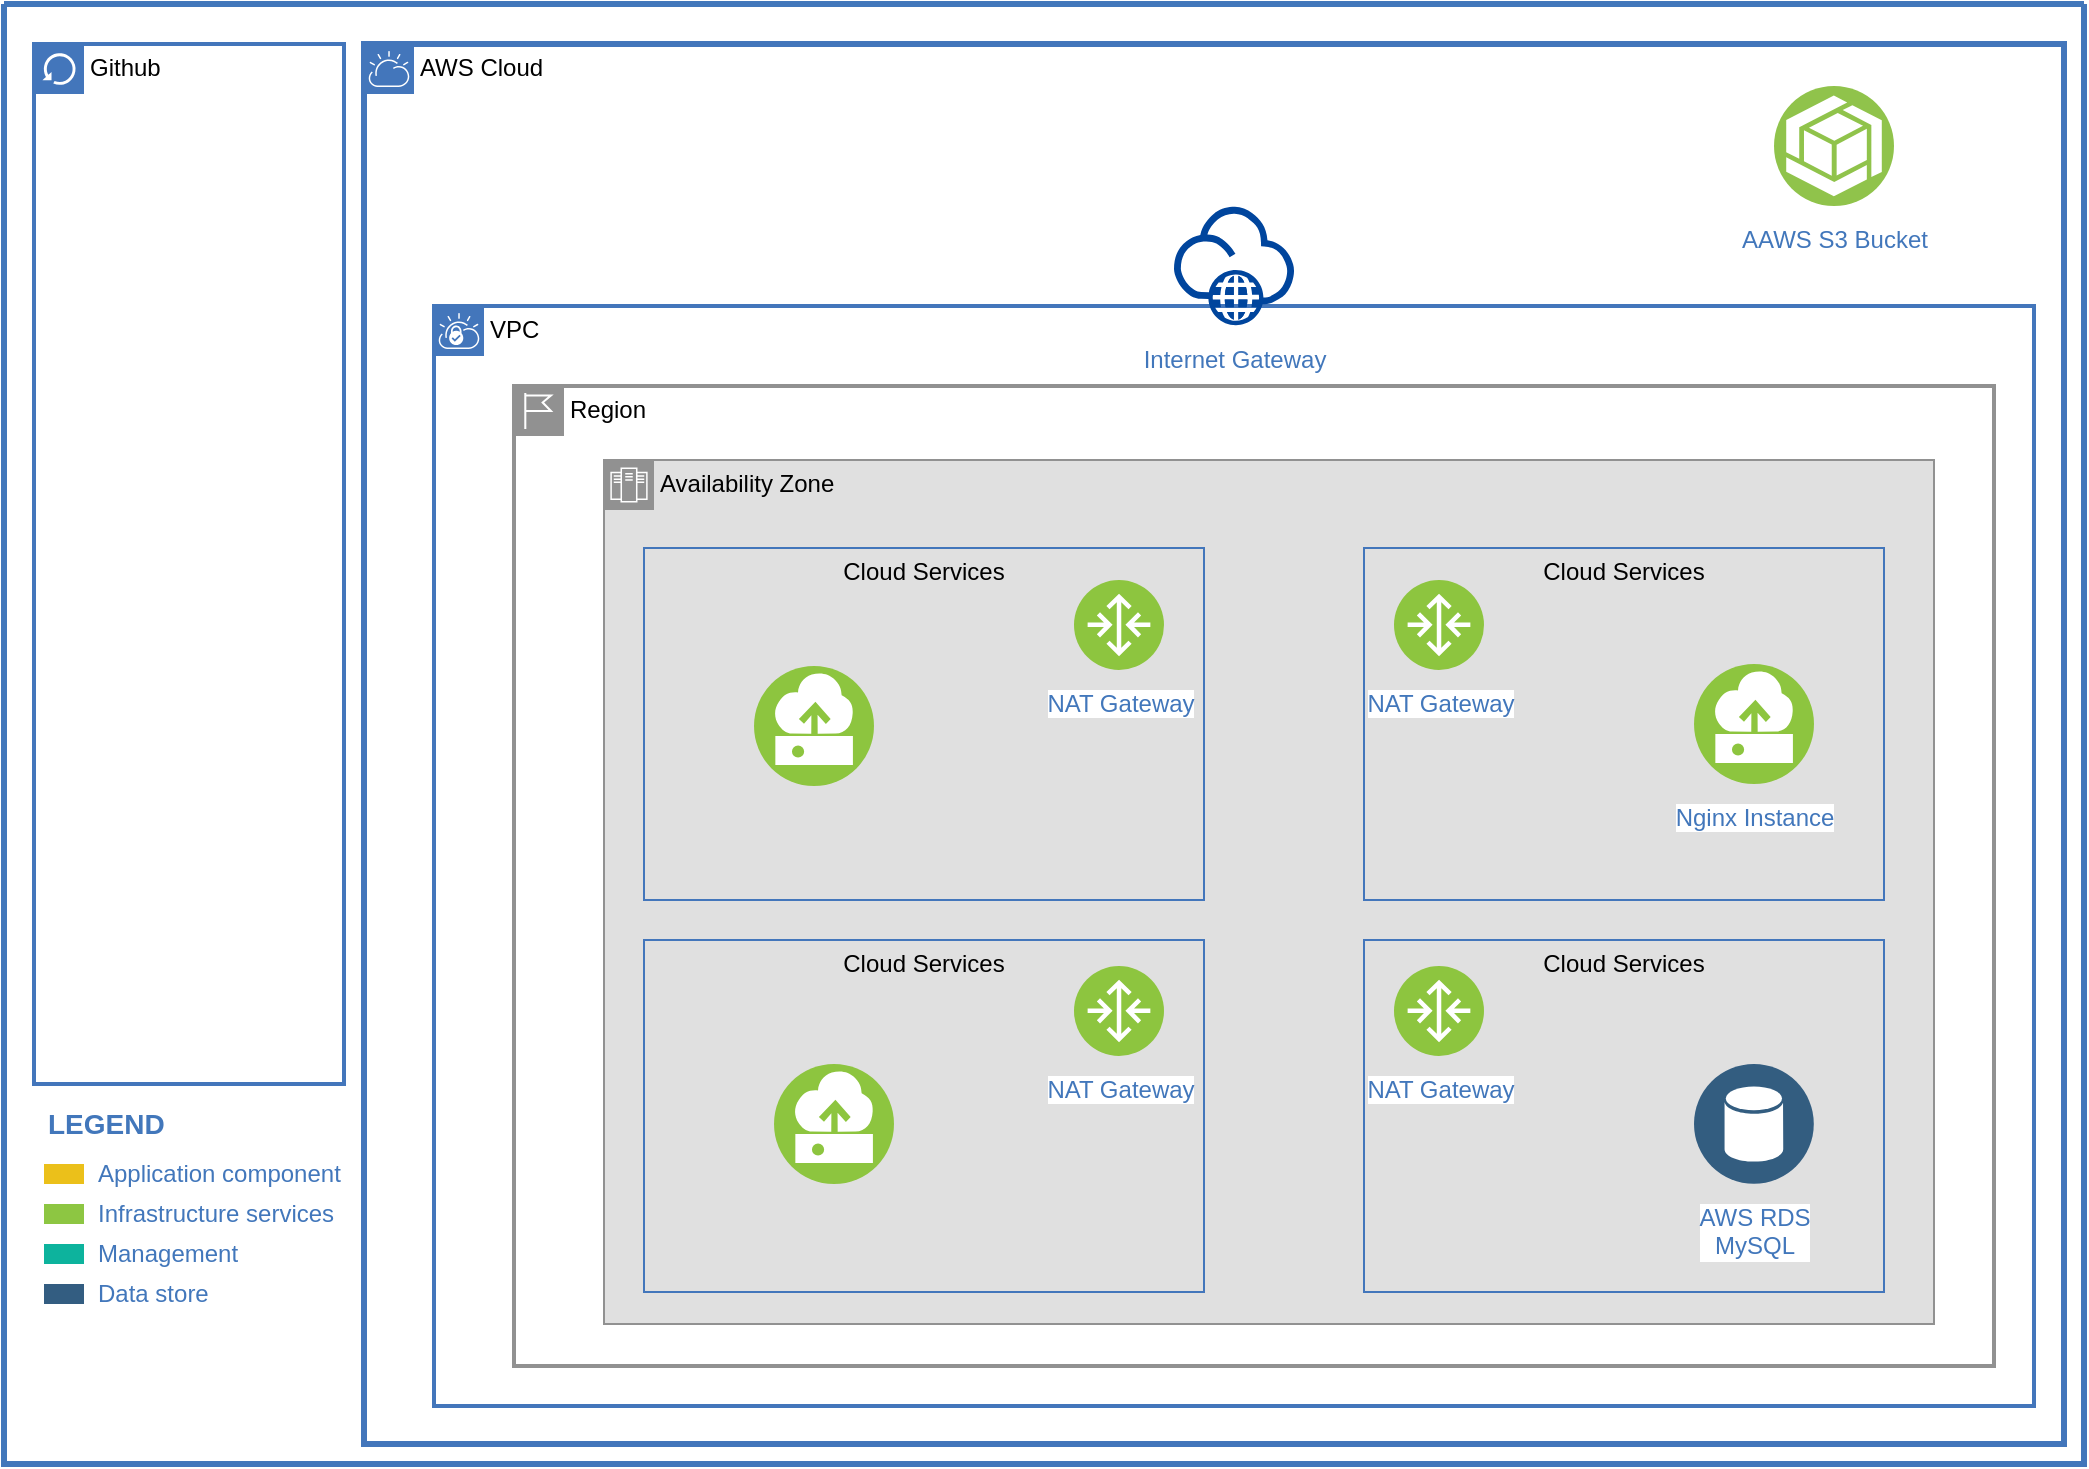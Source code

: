 <mxfile version="14.2.7" type="github">
  <diagram id="2f404044-711c-603c-8f00-f6bb4c023d3c" name="Page-1">
    <mxGraphModel dx="1374" dy="914" grid="1" gridSize="10" guides="1" tooltips="1" connect="1" arrows="1" fold="1" page="1" pageScale="1" pageWidth="1169" pageHeight="827" background="#ffffff" math="0" shadow="0">
      <root>
        <mxCell id="0" />
        <mxCell id="1" parent="0" />
        <mxCell id="21" value="" style="swimlane;shadow=0;strokeColor=#4277BB;fillColor=#ffffff;fontColor=none;align=right;startSize=0;collapsible=0;noLabel=1;strokeWidth=3;" parent="1" vertex="1">
          <mxGeometry x="65" y="49" width="1040" height="730" as="geometry" />
        </mxCell>
        <mxCell id="50" value="Application component" style="rounded=0;html=1;shadow=0;labelBackgroundColor=none;strokeColor=none;strokeWidth=2;fillColor=#EBC01A;gradientColor=none;fontSize=12;fontColor=#4277BB;align=left;labelPosition=right;verticalLabelPosition=middle;verticalAlign=middle;spacingLeft=5;" parent="21" vertex="1">
          <mxGeometry x="20" y="580" width="20" height="10" as="geometry" />
        </mxCell>
        <mxCell id="51" value="Infrastructure services" style="rounded=0;html=1;shadow=0;labelBackgroundColor=none;strokeColor=none;strokeWidth=2;fillColor=#8DC642;gradientColor=none;fontSize=12;fontColor=#4277BB;align=left;labelPosition=right;verticalLabelPosition=middle;verticalAlign=middle;spacingLeft=5;" parent="21" vertex="1">
          <mxGeometry x="20" y="600" width="20" height="10" as="geometry" />
        </mxCell>
        <mxCell id="52" value="Management" style="rounded=0;html=1;shadow=0;labelBackgroundColor=none;strokeColor=none;strokeWidth=2;fillColor=#0DB39D;gradientColor=none;fontSize=12;fontColor=#4277BB;align=left;labelPosition=right;verticalLabelPosition=middle;verticalAlign=middle;spacingLeft=5;" parent="21" vertex="1">
          <mxGeometry x="20" y="620" width="20" height="10" as="geometry" />
        </mxCell>
        <mxCell id="53" value="Data store" style="rounded=0;html=1;shadow=0;labelBackgroundColor=none;strokeColor=none;strokeWidth=2;fillColor=#335D81;gradientColor=none;fontSize=12;fontColor=#4277BB;align=left;labelPosition=right;verticalLabelPosition=middle;verticalAlign=middle;spacingLeft=5;" parent="21" vertex="1">
          <mxGeometry x="20" y="640" width="20" height="10" as="geometry" />
        </mxCell>
        <mxCell id="59" value="LEGEND" style="text;html=1;align=left;verticalAlign=middle;fontColor=#4277BB;shadow=0;dashed=0;strokeColor=none;fillColor=none;labelBackgroundColor=none;fontStyle=1;fontSize=14;spacingLeft=0;" parent="21" vertex="1">
          <mxGeometry x="20" y="550" width="150" height="20" as="geometry" />
        </mxCell>
        <mxCell id="rBLo1rTCJaQZ21ExzKJR-92" value="AWS Cloud" style="shape=mxgraph.ibm.box;prType=cloud;fontStyle=0;verticalAlign=top;align=left;spacingLeft=32;spacingTop=4;fillColor=none;rounded=0;whiteSpace=wrap;html=1;strokeColor=#4376BB;strokeWidth=3;dashed=0;container=1;spacing=-4;collapsible=0;expand=0;recursiveResize=0;" vertex="1" parent="21">
          <mxGeometry x="180" y="20" width="850" height="700" as="geometry" />
        </mxCell>
        <mxCell id="rBLo1rTCJaQZ21ExzKJR-93" value="VPC" style="shape=mxgraph.ibm.box;prType=vpc;fontStyle=0;verticalAlign=top;align=left;spacingLeft=32;spacingTop=4;fillColor=none;rounded=0;whiteSpace=wrap;html=1;strokeColor=#4376BB;strokeWidth=2;dashed=0;container=1;spacing=-4;collapsible=0;expand=0;recursiveResize=0;" vertex="1" parent="rBLo1rTCJaQZ21ExzKJR-92">
          <mxGeometry x="35" y="131" width="800" height="550" as="geometry" />
        </mxCell>
        <mxCell id="rBLo1rTCJaQZ21ExzKJR-94" value="Region" style="shape=mxgraph.ibm.box;prType=region;fontStyle=0;verticalAlign=top;align=left;spacingLeft=32;spacingTop=4;fillColor=none;rounded=0;whiteSpace=wrap;html=1;strokeColor=#919191;strokeWidth=2;dashed=0;container=1;spacing=-4;collapsible=0;expand=0;recursiveResize=0;" vertex="1" parent="rBLo1rTCJaQZ21ExzKJR-93">
          <mxGeometry x="40" y="40" width="740" height="490" as="geometry" />
        </mxCell>
        <mxCell id="rBLo1rTCJaQZ21ExzKJR-95" value="Availability Zone" style="shape=mxgraph.ibm.box;prType=zone;fontStyle=0;verticalAlign=top;align=left;spacingLeft=32;spacingTop=4;fillColor=#E0E0E0;rounded=0;whiteSpace=wrap;html=1;strokeColor=#919191;strokeWidth=1;dashed=0;container=1;spacing=-4;collapsible=0;expand=0;recursiveResize=0;" vertex="1" parent="rBLo1rTCJaQZ21ExzKJR-94">
          <mxGeometry x="45" y="37" width="665" height="432" as="geometry" />
        </mxCell>
        <mxCell id="rBLo1rTCJaQZ21ExzKJR-99" value="Cloud Services" style="fontStyle=0;verticalAlign=top;align=center;spacingTop=-2;fillColor=none;rounded=0;whiteSpace=wrap;html=1;strokeColor=#4376BB;strokeWidth=1;dashed=0;container=1;collapsible=0;expand=0;recursiveResize=0;" vertex="1" parent="rBLo1rTCJaQZ21ExzKJR-95">
          <mxGeometry x="20" y="44" width="280" height="176" as="geometry" />
        </mxCell>
        <mxCell id="rBLo1rTCJaQZ21ExzKJR-123" value="NAT Gateway" style="aspect=fixed;perimeter=ellipsePerimeter;html=1;align=center;shadow=0;dashed=0;fontColor=#4277BB;labelBackgroundColor=#ffffff;fontSize=12;spacingTop=3;image;image=img/lib/ibm/vpc/Router.svg;" vertex="1" parent="rBLo1rTCJaQZ21ExzKJR-99">
          <mxGeometry x="215" y="16" width="45" height="45" as="geometry" />
        </mxCell>
        <mxCell id="rBLo1rTCJaQZ21ExzKJR-127" value="" style="aspect=fixed;perimeter=ellipsePerimeter;html=1;align=center;shadow=0;dashed=0;fontColor=#4277BB;labelBackgroundColor=#ffffff;fontSize=12;spacingTop=3;image;image=img/lib/ibm/vpc/Instance.svg;" vertex="1" parent="rBLo1rTCJaQZ21ExzKJR-99">
          <mxGeometry x="55" y="59" width="60" height="60" as="geometry" />
        </mxCell>
        <mxCell id="rBLo1rTCJaQZ21ExzKJR-104" value="Cloud Services" style="fontStyle=0;verticalAlign=top;align=center;spacingTop=-2;fillColor=none;rounded=0;whiteSpace=wrap;html=1;strokeColor=#4376BB;strokeWidth=1;dashed=0;container=1;collapsible=0;expand=0;recursiveResize=0;" vertex="1" parent="rBLo1rTCJaQZ21ExzKJR-95">
          <mxGeometry x="380" y="44" width="260" height="176" as="geometry" />
        </mxCell>
        <mxCell id="rBLo1rTCJaQZ21ExzKJR-124" value="NAT Gateway" style="aspect=fixed;perimeter=ellipsePerimeter;html=1;align=center;shadow=0;dashed=0;fontColor=#4277BB;labelBackgroundColor=#ffffff;fontSize=12;spacingTop=3;image;image=img/lib/ibm/vpc/Router.svg;" vertex="1" parent="rBLo1rTCJaQZ21ExzKJR-104">
          <mxGeometry x="15" y="16" width="45" height="45" as="geometry" />
        </mxCell>
        <mxCell id="rBLo1rTCJaQZ21ExzKJR-128" value="Nginx Instance" style="aspect=fixed;perimeter=ellipsePerimeter;html=1;align=center;shadow=0;dashed=0;fontColor=#4277BB;labelBackgroundColor=#ffffff;fontSize=12;spacingTop=3;image;image=img/lib/ibm/vpc/Instance.svg;" vertex="1" parent="rBLo1rTCJaQZ21ExzKJR-104">
          <mxGeometry x="165" y="58" width="60" height="60" as="geometry" />
        </mxCell>
        <mxCell id="rBLo1rTCJaQZ21ExzKJR-105" value="Cloud Services" style="fontStyle=0;verticalAlign=top;align=center;spacingTop=-2;fillColor=none;rounded=0;whiteSpace=wrap;html=1;strokeColor=#4376BB;strokeWidth=1;dashed=0;container=1;collapsible=0;expand=0;recursiveResize=0;" vertex="1" parent="rBLo1rTCJaQZ21ExzKJR-95">
          <mxGeometry x="20" y="240" width="280" height="176" as="geometry" />
        </mxCell>
        <mxCell id="rBLo1rTCJaQZ21ExzKJR-125" value="NAT Gateway" style="aspect=fixed;perimeter=ellipsePerimeter;html=1;align=center;shadow=0;dashed=0;fontColor=#4277BB;labelBackgroundColor=#ffffff;fontSize=12;spacingTop=3;image;image=img/lib/ibm/vpc/Router.svg;" vertex="1" parent="rBLo1rTCJaQZ21ExzKJR-105">
          <mxGeometry x="215" y="13" width="45" height="45" as="geometry" />
        </mxCell>
        <mxCell id="rBLo1rTCJaQZ21ExzKJR-129" value="" style="aspect=fixed;perimeter=ellipsePerimeter;html=1;align=center;shadow=0;dashed=0;fontColor=#4277BB;labelBackgroundColor=#ffffff;fontSize=12;spacingTop=3;image;image=img/lib/ibm/vpc/Instance.svg;" vertex="1" parent="rBLo1rTCJaQZ21ExzKJR-105">
          <mxGeometry x="65" y="62" width="60" height="60" as="geometry" />
        </mxCell>
        <mxCell id="rBLo1rTCJaQZ21ExzKJR-117" value="Cloud Services" style="fontStyle=0;verticalAlign=top;align=center;spacingTop=-2;fillColor=none;rounded=0;whiteSpace=wrap;html=1;strokeColor=#4376BB;strokeWidth=1;dashed=0;container=1;collapsible=0;expand=0;recursiveResize=0;" vertex="1" parent="rBLo1rTCJaQZ21ExzKJR-95">
          <mxGeometry x="380" y="240" width="260" height="176" as="geometry" />
        </mxCell>
        <mxCell id="rBLo1rTCJaQZ21ExzKJR-126" value="NAT Gateway" style="aspect=fixed;perimeter=ellipsePerimeter;html=1;align=center;shadow=0;dashed=0;fontColor=#4277BB;labelBackgroundColor=#ffffff;fontSize=12;spacingTop=3;image;image=img/lib/ibm/vpc/Router.svg;" vertex="1" parent="rBLo1rTCJaQZ21ExzKJR-117">
          <mxGeometry x="15" y="13" width="45" height="45" as="geometry" />
        </mxCell>
        <mxCell id="rBLo1rTCJaQZ21ExzKJR-131" value="AWS RDS&lt;br&gt;MySQL" style="aspect=fixed;perimeter=ellipsePerimeter;html=1;align=center;shadow=0;dashed=0;fontColor=#4277BB;labelBackgroundColor=#ffffff;fontSize=12;spacingTop=3;image;image=img/lib/ibm/data/data_services.svg;" vertex="1" parent="rBLo1rTCJaQZ21ExzKJR-117">
          <mxGeometry x="165" y="62" width="60" height="60" as="geometry" />
        </mxCell>
        <mxCell id="rBLo1rTCJaQZ21ExzKJR-119" value="Internet Gateway" style="aspect=fixed;perimeter=ellipsePerimeter;html=1;align=center;shadow=0;dashed=0;fontColor=#4277BB;labelBackgroundColor=#ffffff;fontSize=12;spacingTop=3;image;image=img/lib/ibm/vpc/Internet.svg;" vertex="1" parent="rBLo1rTCJaQZ21ExzKJR-92">
          <mxGeometry x="405" y="81" width="60" height="60" as="geometry" />
        </mxCell>
        <mxCell id="rBLo1rTCJaQZ21ExzKJR-120" value="AAWS S3 Bucket" style="aspect=fixed;perimeter=ellipsePerimeter;html=1;align=center;shadow=0;dashed=0;fontColor=#4277BB;labelBackgroundColor=#ffffff;fontSize=12;spacingTop=3;image;image=img/lib/ibm/vpc/ObjectStorage.svg;" vertex="1" parent="rBLo1rTCJaQZ21ExzKJR-92">
          <mxGeometry x="705" y="21" width="60" height="60" as="geometry" />
        </mxCell>
        <mxCell id="rBLo1rTCJaQZ21ExzKJR-118" value="Github" style="shape=mxgraph.ibm.box;prType=classic;fontStyle=0;verticalAlign=top;align=left;spacingLeft=32;spacingTop=4;fillColor=none;rounded=0;whiteSpace=wrap;html=1;strokeColor=#4376BB;strokeWidth=2;dashed=0;container=1;spacing=-4;collapsible=0;expand=0;recursiveResize=0;" vertex="1" parent="21">
          <mxGeometry x="15" y="20" width="155" height="520" as="geometry" />
        </mxCell>
      </root>
    </mxGraphModel>
  </diagram>
</mxfile>
